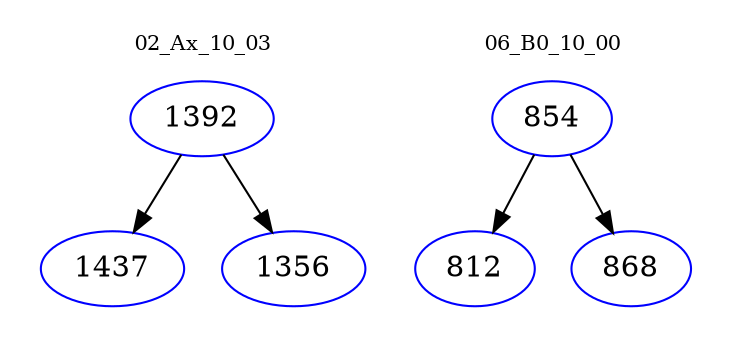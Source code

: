 digraph{
subgraph cluster_0 {
color = white
label = "02_Ax_10_03";
fontsize=10;
T0_1392 [label="1392", color="blue"]
T0_1392 -> T0_1437 [color="black"]
T0_1437 [label="1437", color="blue"]
T0_1392 -> T0_1356 [color="black"]
T0_1356 [label="1356", color="blue"]
}
subgraph cluster_1 {
color = white
label = "06_B0_10_00";
fontsize=10;
T1_854 [label="854", color="blue"]
T1_854 -> T1_812 [color="black"]
T1_812 [label="812", color="blue"]
T1_854 -> T1_868 [color="black"]
T1_868 [label="868", color="blue"]
}
}
